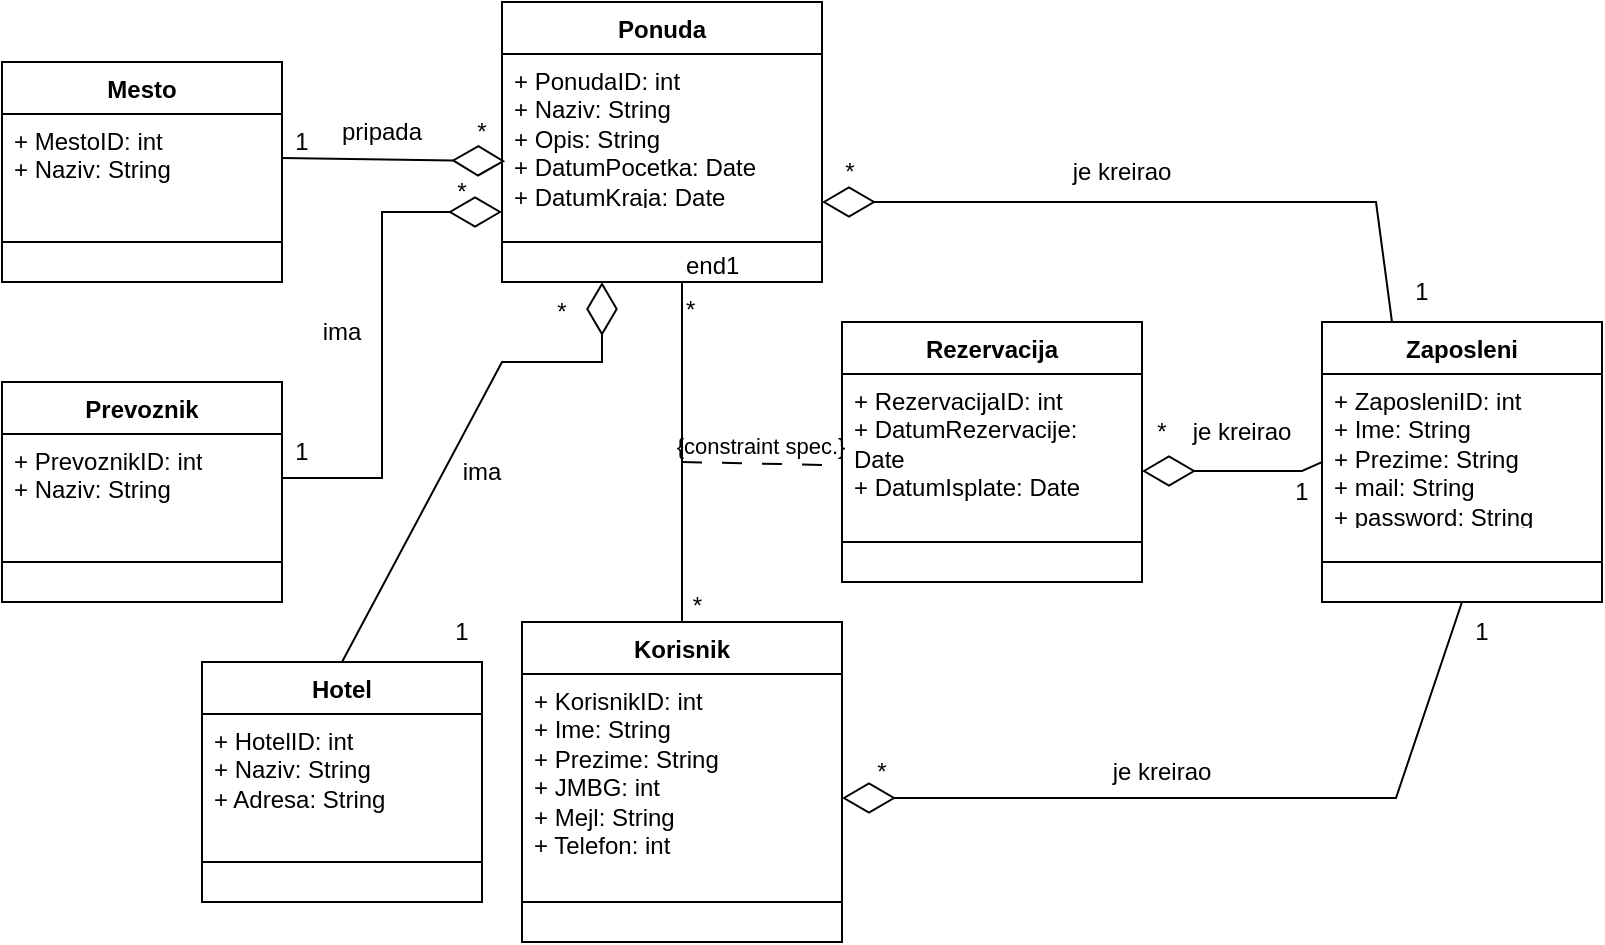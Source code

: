 <mxfile version="24.4.7" type="github">
  <diagram name="Page-1" id="iO_VpCfIkmOvoATDGDRV">
    <mxGraphModel dx="1290" dy="530" grid="1" gridSize="10" guides="1" tooltips="1" connect="1" arrows="1" fold="1" page="1" pageScale="1" pageWidth="827" pageHeight="1169" math="0" shadow="0">
      <root>
        <mxCell id="0" />
        <mxCell id="1" parent="0" />
        <mxCell id="N3QRz-uvsfwkMozRb9pL-1" value="Ponuda" style="swimlane;fontStyle=1;align=center;verticalAlign=top;childLayout=stackLayout;horizontal=1;startSize=26;horizontalStack=0;resizeParent=1;resizeParentMax=0;resizeLast=0;collapsible=1;marginBottom=0;whiteSpace=wrap;html=1;" parent="1" vertex="1">
          <mxGeometry x="270" y="20" width="160" height="140" as="geometry" />
        </mxCell>
        <mxCell id="N3QRz-uvsfwkMozRb9pL-2" value="+ PonudaID: int&lt;div&gt;+ Naziv: String&lt;/div&gt;&lt;div&gt;+ Opis: String&lt;/div&gt;&lt;div&gt;+ DatumPocetka: Date&lt;/div&gt;&lt;div&gt;+ DatumKraja: Date&lt;/div&gt;&lt;div&gt;&lt;br&gt;&lt;/div&gt;" style="text;strokeColor=none;fillColor=none;align=left;verticalAlign=top;spacingLeft=4;spacingRight=4;overflow=hidden;rotatable=0;points=[[0,0.5],[1,0.5]];portConstraint=eastwest;whiteSpace=wrap;html=1;" parent="N3QRz-uvsfwkMozRb9pL-1" vertex="1">
          <mxGeometry y="26" width="160" height="74" as="geometry" />
        </mxCell>
        <mxCell id="N3QRz-uvsfwkMozRb9pL-3" value="" style="line;strokeWidth=1;fillColor=none;align=left;verticalAlign=middle;spacingTop=-1;spacingLeft=3;spacingRight=3;rotatable=0;labelPosition=right;points=[];portConstraint=eastwest;strokeColor=inherit;" parent="N3QRz-uvsfwkMozRb9pL-1" vertex="1">
          <mxGeometry y="100" width="160" height="40" as="geometry" />
        </mxCell>
        <mxCell id="N3QRz-uvsfwkMozRb9pL-5" value="Mesto" style="swimlane;fontStyle=1;align=center;verticalAlign=top;childLayout=stackLayout;horizontal=1;startSize=26;horizontalStack=0;resizeParent=1;resizeParentMax=0;resizeLast=0;collapsible=1;marginBottom=0;whiteSpace=wrap;html=1;" parent="1" vertex="1">
          <mxGeometry x="20" y="50" width="140" height="110" as="geometry" />
        </mxCell>
        <mxCell id="N3QRz-uvsfwkMozRb9pL-6" value="+ MestoID: int&lt;div&gt;+ Naziv: String&lt;/div&gt;&lt;div&gt;&lt;br&gt;&lt;/div&gt;" style="text;strokeColor=none;fillColor=none;align=left;verticalAlign=top;spacingLeft=4;spacingRight=4;overflow=hidden;rotatable=0;points=[[0,0.5],[1,0.5]];portConstraint=eastwest;whiteSpace=wrap;html=1;" parent="N3QRz-uvsfwkMozRb9pL-5" vertex="1">
          <mxGeometry y="26" width="140" height="44" as="geometry" />
        </mxCell>
        <mxCell id="N3QRz-uvsfwkMozRb9pL-7" value="" style="line;strokeWidth=1;fillColor=none;align=left;verticalAlign=middle;spacingTop=-1;spacingLeft=3;spacingRight=3;rotatable=0;labelPosition=right;points=[];portConstraint=eastwest;strokeColor=inherit;" parent="N3QRz-uvsfwkMozRb9pL-5" vertex="1">
          <mxGeometry y="70" width="140" height="40" as="geometry" />
        </mxCell>
        <mxCell id="N3QRz-uvsfwkMozRb9pL-8" value="" style="endArrow=diamondThin;endFill=0;endSize=24;html=1;rounded=0;exitX=1;exitY=0.5;exitDx=0;exitDy=0;entryX=0.01;entryY=0.724;entryDx=0;entryDy=0;entryPerimeter=0;" parent="1" source="N3QRz-uvsfwkMozRb9pL-6" target="N3QRz-uvsfwkMozRb9pL-2" edge="1">
          <mxGeometry width="160" relative="1" as="geometry">
            <mxPoint x="110" y="89.5" as="sourcePoint" />
            <mxPoint x="270" y="89.5" as="targetPoint" />
          </mxGeometry>
        </mxCell>
        <mxCell id="N3QRz-uvsfwkMozRb9pL-9" value="1" style="text;html=1;align=center;verticalAlign=middle;whiteSpace=wrap;rounded=0;" parent="1" vertex="1">
          <mxGeometry x="140" y="75" width="60" height="30" as="geometry" />
        </mxCell>
        <mxCell id="N3QRz-uvsfwkMozRb9pL-11" value="*" style="text;html=1;align=center;verticalAlign=middle;whiteSpace=wrap;rounded=0;" parent="1" vertex="1">
          <mxGeometry x="230" y="70" width="60" height="30" as="geometry" />
        </mxCell>
        <mxCell id="N3QRz-uvsfwkMozRb9pL-12" value="pripada" style="text;html=1;align=center;verticalAlign=middle;whiteSpace=wrap;rounded=0;" parent="1" vertex="1">
          <mxGeometry x="180" y="70" width="60" height="30" as="geometry" />
        </mxCell>
        <mxCell id="N3QRz-uvsfwkMozRb9pL-16" value="Prevoznik" style="swimlane;fontStyle=1;align=center;verticalAlign=top;childLayout=stackLayout;horizontal=1;startSize=26;horizontalStack=0;resizeParent=1;resizeParentMax=0;resizeLast=0;collapsible=1;marginBottom=0;whiteSpace=wrap;html=1;" parent="1" vertex="1">
          <mxGeometry x="20" y="210" width="140" height="110" as="geometry" />
        </mxCell>
        <mxCell id="N3QRz-uvsfwkMozRb9pL-17" value="+ PrevoznikID: int&lt;div&gt;+ Naziv: String&lt;/div&gt;&lt;div&gt;&lt;br&gt;&lt;/div&gt;" style="text;strokeColor=none;fillColor=none;align=left;verticalAlign=top;spacingLeft=4;spacingRight=4;overflow=hidden;rotatable=0;points=[[0,0.5],[1,0.5]];portConstraint=eastwest;whiteSpace=wrap;html=1;" parent="N3QRz-uvsfwkMozRb9pL-16" vertex="1">
          <mxGeometry y="26" width="140" height="44" as="geometry" />
        </mxCell>
        <mxCell id="N3QRz-uvsfwkMozRb9pL-18" value="" style="line;strokeWidth=1;fillColor=none;align=left;verticalAlign=middle;spacingTop=-1;spacingLeft=3;spacingRight=3;rotatable=0;labelPosition=right;points=[];portConstraint=eastwest;strokeColor=inherit;" parent="N3QRz-uvsfwkMozRb9pL-16" vertex="1">
          <mxGeometry y="70" width="140" height="40" as="geometry" />
        </mxCell>
        <mxCell id="N3QRz-uvsfwkMozRb9pL-19" value="" style="endArrow=diamondThin;endFill=0;endSize=24;html=1;rounded=0;entryX=0;entryY=0.75;entryDx=0;entryDy=0;edgeStyle=elbowEdgeStyle;" parent="1" source="N3QRz-uvsfwkMozRb9pL-17" target="N3QRz-uvsfwkMozRb9pL-1" edge="1">
          <mxGeometry width="160" relative="1" as="geometry">
            <mxPoint x="115" y="275" as="sourcePoint" />
            <mxPoint x="225" y="130" as="targetPoint" />
            <Array as="points">
              <mxPoint x="210" y="200" />
            </Array>
          </mxGeometry>
        </mxCell>
        <mxCell id="N3QRz-uvsfwkMozRb9pL-20" value="1" style="text;html=1;align=center;verticalAlign=middle;whiteSpace=wrap;rounded=0;" parent="1" vertex="1">
          <mxGeometry x="140" y="230" width="60" height="30" as="geometry" />
        </mxCell>
        <mxCell id="N3QRz-uvsfwkMozRb9pL-21" value="*" style="text;html=1;align=center;verticalAlign=middle;whiteSpace=wrap;rounded=0;" parent="1" vertex="1">
          <mxGeometry x="220" y="100" width="60" height="30" as="geometry" />
        </mxCell>
        <mxCell id="N3QRz-uvsfwkMozRb9pL-22" value="ima" style="text;html=1;align=center;verticalAlign=middle;whiteSpace=wrap;rounded=0;" parent="1" vertex="1">
          <mxGeometry x="160" y="170" width="60" height="30" as="geometry" />
        </mxCell>
        <mxCell id="N3QRz-uvsfwkMozRb9pL-23" value="Hotel" style="swimlane;fontStyle=1;align=center;verticalAlign=top;childLayout=stackLayout;horizontal=1;startSize=26;horizontalStack=0;resizeParent=1;resizeParentMax=0;resizeLast=0;collapsible=1;marginBottom=0;whiteSpace=wrap;html=1;" parent="1" vertex="1">
          <mxGeometry x="120" y="350" width="140" height="120" as="geometry" />
        </mxCell>
        <mxCell id="N3QRz-uvsfwkMozRb9pL-24" value="+ HotelID: int&lt;div&gt;+ Naziv: String&lt;/div&gt;&lt;div&gt;+ Adresa: String&lt;/div&gt;&lt;div&gt;&lt;br&gt;&lt;/div&gt;" style="text;strokeColor=none;fillColor=none;align=left;verticalAlign=top;spacingLeft=4;spacingRight=4;overflow=hidden;rotatable=0;points=[[0,0.5],[1,0.5]];portConstraint=eastwest;whiteSpace=wrap;html=1;" parent="N3QRz-uvsfwkMozRb9pL-23" vertex="1">
          <mxGeometry y="26" width="140" height="54" as="geometry" />
        </mxCell>
        <mxCell id="N3QRz-uvsfwkMozRb9pL-25" value="" style="line;strokeWidth=1;fillColor=none;align=left;verticalAlign=middle;spacingTop=-1;spacingLeft=3;spacingRight=3;rotatable=0;labelPosition=right;points=[];portConstraint=eastwest;strokeColor=inherit;" parent="N3QRz-uvsfwkMozRb9pL-23" vertex="1">
          <mxGeometry y="80" width="140" height="40" as="geometry" />
        </mxCell>
        <mxCell id="N3QRz-uvsfwkMozRb9pL-26" value="" style="endArrow=diamondThin;endFill=0;endSize=24;html=1;rounded=0;exitX=0.5;exitY=0;exitDx=0;exitDy=0;" parent="1" source="N3QRz-uvsfwkMozRb9pL-23" edge="1">
          <mxGeometry width="160" relative="1" as="geometry">
            <mxPoint x="250" y="290" as="sourcePoint" />
            <mxPoint x="320" y="160" as="targetPoint" />
            <Array as="points">
              <mxPoint x="270" y="200" />
              <mxPoint x="320" y="200" />
            </Array>
          </mxGeometry>
        </mxCell>
        <mxCell id="N3QRz-uvsfwkMozRb9pL-27" value="ima" style="text;html=1;align=center;verticalAlign=middle;whiteSpace=wrap;rounded=0;" parent="1" vertex="1">
          <mxGeometry x="230" y="240" width="60" height="30" as="geometry" />
        </mxCell>
        <mxCell id="N3QRz-uvsfwkMozRb9pL-28" value="1" style="text;html=1;align=center;verticalAlign=middle;whiteSpace=wrap;rounded=0;" parent="1" vertex="1">
          <mxGeometry x="220" y="320" width="60" height="30" as="geometry" />
        </mxCell>
        <mxCell id="N3QRz-uvsfwkMozRb9pL-29" value="*" style="text;html=1;align=center;verticalAlign=middle;whiteSpace=wrap;rounded=0;" parent="1" vertex="1">
          <mxGeometry x="270" y="160" width="60" height="30" as="geometry" />
        </mxCell>
        <mxCell id="N3QRz-uvsfwkMozRb9pL-30" value="Korisnik" style="swimlane;fontStyle=1;align=center;verticalAlign=top;childLayout=stackLayout;horizontal=1;startSize=26;horizontalStack=0;resizeParent=1;resizeParentMax=0;resizeLast=0;collapsible=1;marginBottom=0;whiteSpace=wrap;html=1;" parent="1" vertex="1">
          <mxGeometry x="280" y="330" width="160" height="160" as="geometry" />
        </mxCell>
        <mxCell id="N3QRz-uvsfwkMozRb9pL-31" value="+ KorisnikID: int&lt;div&gt;+ Ime: String&lt;/div&gt;&lt;div&gt;+ Prezime: String&lt;/div&gt;&lt;div&gt;+ JMBG: int&lt;/div&gt;&lt;div&gt;+ Mejl: String&lt;/div&gt;&lt;div&gt;+ Telefon: int&lt;/div&gt;&lt;div&gt;&lt;br&gt;&lt;/div&gt;" style="text;strokeColor=none;fillColor=none;align=left;verticalAlign=top;spacingLeft=4;spacingRight=4;overflow=hidden;rotatable=0;points=[[0,0.5],[1,0.5]];portConstraint=eastwest;whiteSpace=wrap;html=1;" parent="N3QRz-uvsfwkMozRb9pL-30" vertex="1">
          <mxGeometry y="26" width="160" height="94" as="geometry" />
        </mxCell>
        <mxCell id="N3QRz-uvsfwkMozRb9pL-32" value="" style="line;strokeWidth=1;fillColor=none;align=left;verticalAlign=middle;spacingTop=-1;spacingLeft=3;spacingRight=3;rotatable=0;labelPosition=right;points=[];portConstraint=eastwest;strokeColor=inherit;" parent="N3QRz-uvsfwkMozRb9pL-30" vertex="1">
          <mxGeometry y="120" width="160" height="40" as="geometry" />
        </mxCell>
        <mxCell id="N3QRz-uvsfwkMozRb9pL-33" value="" style="endArrow=none;html=1;rounded=0;align=center;verticalAlign=top;endFill=0;labelBackgroundColor=none;entryX=0.5;entryY=0;entryDx=0;entryDy=0;" parent="1" target="N3QRz-uvsfwkMozRb9pL-30" edge="1">
          <mxGeometry relative="1" as="geometry">
            <mxPoint x="360" y="160" as="sourcePoint" />
            <mxPoint x="520" y="210" as="targetPoint" />
          </mxGeometry>
        </mxCell>
        <mxCell id="N3QRz-uvsfwkMozRb9pL-34" value="end1" style="resizable=0;html=1;align=left;verticalAlign=bottom;labelBackgroundColor=none;" parent="N3QRz-uvsfwkMozRb9pL-33" connectable="0" vertex="1">
          <mxGeometry x="-1" relative="1" as="geometry" />
        </mxCell>
        <mxCell id="N3QRz-uvsfwkMozRb9pL-35" value="*" style="resizable=0;html=1;align=left;verticalAlign=top;labelBackgroundColor=none;" parent="N3QRz-uvsfwkMozRb9pL-33" connectable="0" vertex="1">
          <mxGeometry x="-1" relative="1" as="geometry" />
        </mxCell>
        <mxCell id="N3QRz-uvsfwkMozRb9pL-36" value="*" style="resizable=0;html=1;align=right;verticalAlign=bottom;labelBackgroundColor=none;" parent="N3QRz-uvsfwkMozRb9pL-33" connectable="0" vertex="1">
          <mxGeometry x="1" relative="1" as="geometry">
            <mxPoint x="10" as="offset" />
          </mxGeometry>
        </mxCell>
        <mxCell id="N3QRz-uvsfwkMozRb9pL-37" value="{constraint spec.}" style="endArrow=none;startArrow=none;endFill=0;startFill=0;endSize=8;html=1;verticalAlign=bottom;dashed=1;labelBackgroundColor=none;dashPattern=10 10;rounded=0;entryX=-0.012;entryY=0.713;entryDx=0;entryDy=0;entryPerimeter=0;" parent="1" edge="1" target="N3QRz-uvsfwkMozRb9pL-39">
          <mxGeometry width="160" relative="1" as="geometry">
            <mxPoint x="360" y="250" as="sourcePoint" />
            <mxPoint x="520" y="250" as="targetPoint" />
          </mxGeometry>
        </mxCell>
        <mxCell id="N3QRz-uvsfwkMozRb9pL-38" value="Rezervacija" style="swimlane;fontStyle=1;align=center;verticalAlign=top;childLayout=stackLayout;horizontal=1;startSize=26;horizontalStack=0;resizeParent=1;resizeParentMax=0;resizeLast=0;collapsible=1;marginBottom=0;whiteSpace=wrap;html=1;" parent="1" vertex="1">
          <mxGeometry x="440" y="180" width="150" height="130" as="geometry" />
        </mxCell>
        <mxCell id="N3QRz-uvsfwkMozRb9pL-39" value="+ RezervacijaID: int&lt;div&gt;+ DatumRezervacije: Date&lt;/div&gt;&lt;div&gt;+ DatumIsplate: Date&lt;/div&gt;&lt;div&gt;&lt;br&gt;&lt;/div&gt;" style="text;strokeColor=none;fillColor=none;align=left;verticalAlign=top;spacingLeft=4;spacingRight=4;overflow=hidden;rotatable=0;points=[[0,0.5],[1,0.5]];portConstraint=eastwest;whiteSpace=wrap;html=1;" parent="N3QRz-uvsfwkMozRb9pL-38" vertex="1">
          <mxGeometry y="26" width="150" height="64" as="geometry" />
        </mxCell>
        <mxCell id="N3QRz-uvsfwkMozRb9pL-40" value="" style="line;strokeWidth=1;fillColor=none;align=left;verticalAlign=middle;spacingTop=-1;spacingLeft=3;spacingRight=3;rotatable=0;labelPosition=right;points=[];portConstraint=eastwest;strokeColor=inherit;" parent="N3QRz-uvsfwkMozRb9pL-38" vertex="1">
          <mxGeometry y="90" width="150" height="40" as="geometry" />
        </mxCell>
        <mxCell id="y2Xp3346ZPGZVmtbkLBI-1" value="Zaposleni" style="swimlane;fontStyle=1;align=center;verticalAlign=top;childLayout=stackLayout;horizontal=1;startSize=26;horizontalStack=0;resizeParent=1;resizeParentMax=0;resizeLast=0;collapsible=1;marginBottom=0;whiteSpace=wrap;html=1;" vertex="1" parent="1">
          <mxGeometry x="680" y="180" width="140" height="140" as="geometry" />
        </mxCell>
        <mxCell id="y2Xp3346ZPGZVmtbkLBI-2" value="+ ZaposleniID: int&lt;div&gt;+ Ime: String&lt;/div&gt;&lt;div&gt;+ Prezime: String&lt;br&gt;&lt;div&gt;+ mail: String&lt;/div&gt;&lt;div&gt;+ password: String&lt;/div&gt;&lt;div&gt;&lt;br&gt;&lt;/div&gt;&lt;/div&gt;" style="text;strokeColor=none;fillColor=none;align=left;verticalAlign=top;spacingLeft=4;spacingRight=4;overflow=hidden;rotatable=0;points=[[0,0.5],[1,0.5]];portConstraint=eastwest;whiteSpace=wrap;html=1;" vertex="1" parent="y2Xp3346ZPGZVmtbkLBI-1">
          <mxGeometry y="26" width="140" height="74" as="geometry" />
        </mxCell>
        <mxCell id="y2Xp3346ZPGZVmtbkLBI-3" value="" style="line;strokeWidth=1;fillColor=none;align=left;verticalAlign=middle;spacingTop=-1;spacingLeft=3;spacingRight=3;rotatable=0;labelPosition=right;points=[];portConstraint=eastwest;strokeColor=inherit;" vertex="1" parent="y2Xp3346ZPGZVmtbkLBI-1">
          <mxGeometry y="100" width="140" height="40" as="geometry" />
        </mxCell>
        <mxCell id="y2Xp3346ZPGZVmtbkLBI-4" value="" style="endArrow=diamondThin;endFill=0;endSize=24;html=1;rounded=0;exitX=0.25;exitY=0;exitDx=0;exitDy=0;" edge="1" parent="1" source="y2Xp3346ZPGZVmtbkLBI-1">
          <mxGeometry width="160" relative="1" as="geometry">
            <mxPoint x="940" y="110" as="sourcePoint" />
            <mxPoint x="430" y="120" as="targetPoint" />
            <Array as="points">
              <mxPoint x="707" y="120" />
              <mxPoint x="510" y="120" />
            </Array>
          </mxGeometry>
        </mxCell>
        <mxCell id="y2Xp3346ZPGZVmtbkLBI-5" value="je kreirao" style="text;html=1;align=center;verticalAlign=middle;whiteSpace=wrap;rounded=0;" vertex="1" parent="1">
          <mxGeometry x="550" y="90" width="60" height="30" as="geometry" />
        </mxCell>
        <mxCell id="y2Xp3346ZPGZVmtbkLBI-6" value="" style="endArrow=diamondThin;endFill=0;endSize=24;html=1;rounded=0;exitX=0.5;exitY=1;exitDx=0;exitDy=0;" edge="1" parent="1" source="y2Xp3346ZPGZVmtbkLBI-1">
          <mxGeometry width="160" relative="1" as="geometry">
            <mxPoint x="717" y="478" as="sourcePoint" />
            <mxPoint x="440" y="418" as="targetPoint" />
            <Array as="points">
              <mxPoint x="717" y="418" />
              <mxPoint x="520" y="418" />
            </Array>
          </mxGeometry>
        </mxCell>
        <mxCell id="y2Xp3346ZPGZVmtbkLBI-7" value="je kreirao" style="text;html=1;align=center;verticalAlign=middle;whiteSpace=wrap;rounded=0;" vertex="1" parent="1">
          <mxGeometry x="570" y="390" width="60" height="30" as="geometry" />
        </mxCell>
        <mxCell id="y2Xp3346ZPGZVmtbkLBI-8" value="" style="endArrow=diamondThin;endFill=0;endSize=24;html=1;rounded=0;exitX=0;exitY=0.595;exitDx=0;exitDy=0;exitPerimeter=0;" edge="1" parent="1" source="y2Xp3346ZPGZVmtbkLBI-2">
          <mxGeometry width="160" relative="1" as="geometry">
            <mxPoint x="700" y="254.5" as="sourcePoint" />
            <mxPoint x="590" y="254.5" as="targetPoint" />
            <Array as="points">
              <mxPoint x="670" y="254.5" />
            </Array>
          </mxGeometry>
        </mxCell>
        <mxCell id="y2Xp3346ZPGZVmtbkLBI-9" value="je kreirao" style="text;html=1;align=center;verticalAlign=middle;whiteSpace=wrap;rounded=0;" vertex="1" parent="1">
          <mxGeometry x="610" y="220" width="60" height="30" as="geometry" />
        </mxCell>
        <mxCell id="y2Xp3346ZPGZVmtbkLBI-10" value="1" style="text;html=1;align=center;verticalAlign=middle;whiteSpace=wrap;rounded=0;" vertex="1" parent="1">
          <mxGeometry x="700" y="150" width="60" height="30" as="geometry" />
        </mxCell>
        <mxCell id="y2Xp3346ZPGZVmtbkLBI-11" value="1" style="text;html=1;align=center;verticalAlign=middle;whiteSpace=wrap;rounded=0;" vertex="1" parent="1">
          <mxGeometry x="640" y="250" width="60" height="30" as="geometry" />
        </mxCell>
        <mxCell id="y2Xp3346ZPGZVmtbkLBI-12" value="1" style="text;html=1;align=center;verticalAlign=middle;whiteSpace=wrap;rounded=0;" vertex="1" parent="1">
          <mxGeometry x="730" y="320" width="60" height="30" as="geometry" />
        </mxCell>
        <mxCell id="y2Xp3346ZPGZVmtbkLBI-13" value="*" style="text;html=1;align=center;verticalAlign=middle;whiteSpace=wrap;rounded=0;" vertex="1" parent="1">
          <mxGeometry x="414" y="90" width="60" height="30" as="geometry" />
        </mxCell>
        <mxCell id="y2Xp3346ZPGZVmtbkLBI-14" value="*" style="text;html=1;align=center;verticalAlign=middle;whiteSpace=wrap;rounded=0;" vertex="1" parent="1">
          <mxGeometry x="570" y="220" width="60" height="30" as="geometry" />
        </mxCell>
        <mxCell id="y2Xp3346ZPGZVmtbkLBI-15" value="*" style="text;html=1;align=center;verticalAlign=middle;whiteSpace=wrap;rounded=0;" vertex="1" parent="1">
          <mxGeometry x="430" y="390" width="60" height="30" as="geometry" />
        </mxCell>
      </root>
    </mxGraphModel>
  </diagram>
</mxfile>
